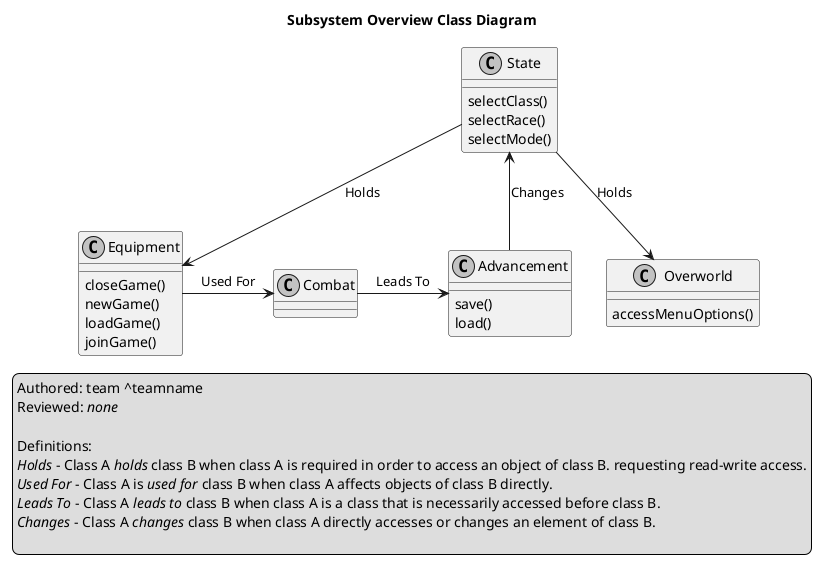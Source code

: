 @startuml
skinparam monochrome true
skinparam shadowing false

title Subsystem Overview Class Diagram
legend left
	Authored: team ^teamname
	Reviewed: <i>none</i>

	Definitions:
	<i>Holds</i> - Class A <i>holds</i> class B when class A is required in order to access an object of class B. requesting read-write access.
	<i>Used For</i> - Class A is <i>used for</i> class B when class A affects objects of class B directly.
	<i>Leads To</i> - Class A <i>leads to</i> class B when class A is a class that is necessarily accessed before class B.
	<i>Changes</i> - Class A <i>changes</i> class B when class A directly accesses or changes an element of class B.

endlegend

class State {
	selectClass()
	selectRace()
	selectMode()
}
State -down-> Overworld : Holds
State -down-> Equipment : Holds

class Overworld{
	accessMenuOptions()
}

class Equipment {
	closeGame()
	newGame()
	loadGame()
	joinGame()
}
Equipment -right-> Combat : Used For

class Combat
Combat -right-> Advancement : Leads To

class Advancement {
	save()
	load()
}
Advancement -up-> State : Changes

@enduml
